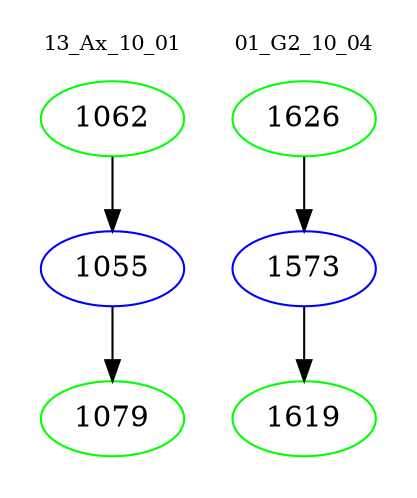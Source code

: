 digraph{
subgraph cluster_0 {
color = white
label = "13_Ax_10_01";
fontsize=10;
T0_1062 [label="1062", color="green"]
T0_1062 -> T0_1055 [color="black"]
T0_1055 [label="1055", color="blue"]
T0_1055 -> T0_1079 [color="black"]
T0_1079 [label="1079", color="green"]
}
subgraph cluster_1 {
color = white
label = "01_G2_10_04";
fontsize=10;
T1_1626 [label="1626", color="green"]
T1_1626 -> T1_1573 [color="black"]
T1_1573 [label="1573", color="blue"]
T1_1573 -> T1_1619 [color="black"]
T1_1619 [label="1619", color="green"]
}
}
